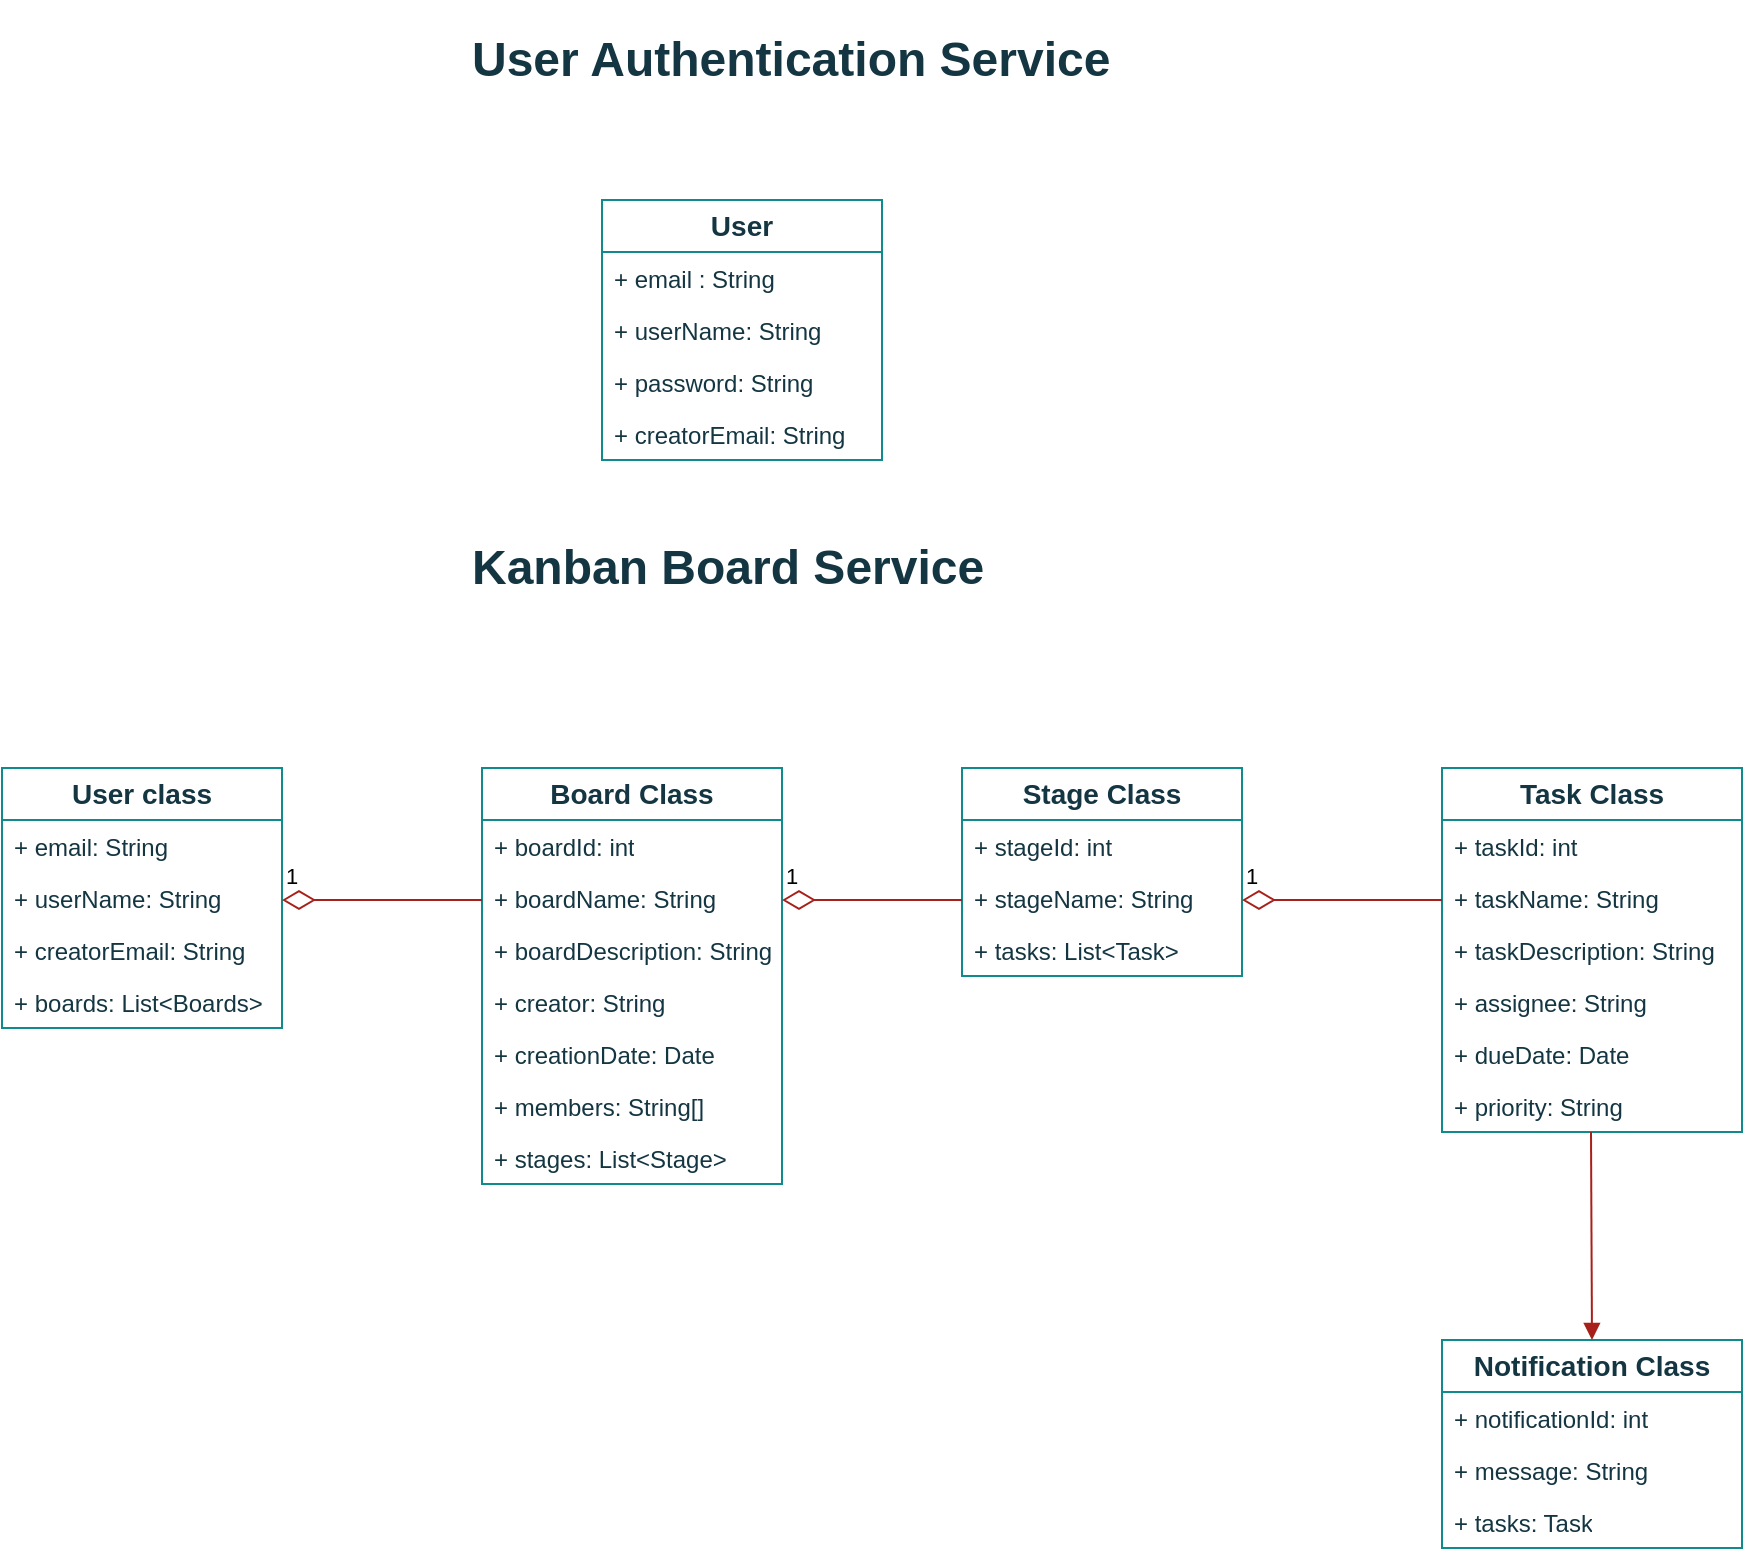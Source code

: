 <mxfile version="22.1.4" type="device">
  <diagram name="Page-1" id="_7dBhNlxYzEtFigFRGbq">
    <mxGraphModel dx="1050" dy="1666" grid="1" gridSize="10" guides="1" tooltips="1" connect="1" arrows="1" fold="1" page="1" pageScale="1" pageWidth="850" pageHeight="1100" math="0" shadow="0">
      <root>
        <mxCell id="0" />
        <mxCell id="1" parent="0" />
        <mxCell id="tVpdlGVR8377SFrQxfVK-15" value="&lt;b&gt;&lt;font style=&quot;font-size: 14px;&quot;&gt;User&lt;/font&gt;&lt;/b&gt;" style="swimlane;fontStyle=0;childLayout=stackLayout;horizontal=1;startSize=26;fillColor=none;horizontalStack=0;resizeParent=1;resizeParentMax=0;resizeLast=0;collapsible=1;marginBottom=0;whiteSpace=wrap;html=1;labelBackgroundColor=none;strokeColor=#0F8B8D;fontColor=#143642;" parent="1" vertex="1">
          <mxGeometry x="370" y="30" width="140" height="130" as="geometry" />
        </mxCell>
        <mxCell id="tVpdlGVR8377SFrQxfVK-16" value="+ email : String" style="text;strokeColor=none;fillColor=none;align=left;verticalAlign=top;spacingLeft=4;spacingRight=4;overflow=hidden;rotatable=0;points=[[0,0.5],[1,0.5]];portConstraint=eastwest;whiteSpace=wrap;html=1;labelBackgroundColor=none;fontColor=#143642;" parent="tVpdlGVR8377SFrQxfVK-15" vertex="1">
          <mxGeometry y="26" width="140" height="26" as="geometry" />
        </mxCell>
        <mxCell id="tVpdlGVR8377SFrQxfVK-17" value="+ userName: String" style="text;strokeColor=none;fillColor=none;align=left;verticalAlign=top;spacingLeft=4;spacingRight=4;overflow=hidden;rotatable=0;points=[[0,0.5],[1,0.5]];portConstraint=eastwest;whiteSpace=wrap;html=1;labelBackgroundColor=none;fontColor=#143642;" parent="tVpdlGVR8377SFrQxfVK-15" vertex="1">
          <mxGeometry y="52" width="140" height="26" as="geometry" />
        </mxCell>
        <mxCell id="tVpdlGVR8377SFrQxfVK-18" value="+ password: String" style="text;strokeColor=none;fillColor=none;align=left;verticalAlign=top;spacingLeft=4;spacingRight=4;overflow=hidden;rotatable=0;points=[[0,0.5],[1,0.5]];portConstraint=eastwest;whiteSpace=wrap;html=1;labelBackgroundColor=none;fontColor=#143642;" parent="tVpdlGVR8377SFrQxfVK-15" vertex="1">
          <mxGeometry y="78" width="140" height="26" as="geometry" />
        </mxCell>
        <mxCell id="9QoKeWkVc2fQ6D4sk_Di-1" value="+ creatorEmail: String" style="text;strokeColor=none;fillColor=none;align=left;verticalAlign=top;spacingLeft=4;spacingRight=4;overflow=hidden;rotatable=0;points=[[0,0.5],[1,0.5]];portConstraint=eastwest;whiteSpace=wrap;html=1;labelBackgroundColor=none;fontColor=#143642;" vertex="1" parent="tVpdlGVR8377SFrQxfVK-15">
          <mxGeometry y="104" width="140" height="26" as="geometry" />
        </mxCell>
        <mxCell id="tVpdlGVR8377SFrQxfVK-21" value="&lt;b&gt;&lt;font style=&quot;font-size: 14px;&quot;&gt;User class&lt;/font&gt;&lt;/b&gt;" style="swimlane;fontStyle=0;childLayout=stackLayout;horizontal=1;startSize=26;fillColor=none;horizontalStack=0;resizeParent=1;resizeParentMax=0;resizeLast=0;collapsible=1;marginBottom=0;whiteSpace=wrap;html=1;labelBackgroundColor=none;strokeColor=#0F8B8D;fontColor=#143642;" parent="1" vertex="1">
          <mxGeometry x="70" y="314" width="140" height="130" as="geometry">
            <mxRectangle x="70" y="314" width="100" height="30" as="alternateBounds" />
          </mxGeometry>
        </mxCell>
        <mxCell id="tVpdlGVR8377SFrQxfVK-22" value="+ email: String" style="text;strokeColor=none;fillColor=none;align=left;verticalAlign=top;spacingLeft=4;spacingRight=4;overflow=hidden;rotatable=0;points=[[0,0.5],[1,0.5]];portConstraint=eastwest;whiteSpace=wrap;html=1;labelBackgroundColor=none;fontColor=#143642;" parent="tVpdlGVR8377SFrQxfVK-21" vertex="1">
          <mxGeometry y="26" width="140" height="26" as="geometry" />
        </mxCell>
        <mxCell id="tVpdlGVR8377SFrQxfVK-23" value="+ userName: String" style="text;strokeColor=none;fillColor=none;align=left;verticalAlign=top;spacingLeft=4;spacingRight=4;overflow=hidden;rotatable=0;points=[[0,0.5],[1,0.5]];portConstraint=eastwest;whiteSpace=wrap;html=1;labelBackgroundColor=none;fontColor=#143642;" parent="tVpdlGVR8377SFrQxfVK-21" vertex="1">
          <mxGeometry y="52" width="140" height="26" as="geometry" />
        </mxCell>
        <mxCell id="tVpdlGVR8377SFrQxfVK-24" value="+ creatorEmail: String" style="text;strokeColor=none;fillColor=none;align=left;verticalAlign=top;spacingLeft=4;spacingRight=4;overflow=hidden;rotatable=0;points=[[0,0.5],[1,0.5]];portConstraint=eastwest;whiteSpace=wrap;html=1;labelBackgroundColor=none;fontColor=#143642;" parent="tVpdlGVR8377SFrQxfVK-21" vertex="1">
          <mxGeometry y="78" width="140" height="26" as="geometry" />
        </mxCell>
        <mxCell id="9QoKeWkVc2fQ6D4sk_Di-2" value="+ boards: List&amp;lt;Boards&amp;gt;" style="text;strokeColor=none;fillColor=none;align=left;verticalAlign=top;spacingLeft=4;spacingRight=4;overflow=hidden;rotatable=0;points=[[0,0.5],[1,0.5]];portConstraint=eastwest;whiteSpace=wrap;html=1;labelBackgroundColor=none;fontColor=#143642;" vertex="1" parent="tVpdlGVR8377SFrQxfVK-21">
          <mxGeometry y="104" width="140" height="26" as="geometry" />
        </mxCell>
        <mxCell id="tVpdlGVR8377SFrQxfVK-26" value="&lt;h1&gt;Kanban Board Service&lt;/h1&gt;" style="text;html=1;strokeColor=none;fillColor=none;spacing=5;spacingTop=-20;whiteSpace=wrap;overflow=hidden;rounded=0;labelBackgroundColor=none;fontColor=#143642;" parent="1" vertex="1">
          <mxGeometry x="300" y="194" width="300" height="120" as="geometry" />
        </mxCell>
        <mxCell id="tVpdlGVR8377SFrQxfVK-28" value="&lt;h1&gt;User Authentication Service&lt;/h1&gt;" style="text;html=1;strokeColor=none;fillColor=none;spacing=5;spacingTop=-20;whiteSpace=wrap;overflow=hidden;rounded=0;labelBackgroundColor=none;fontColor=#143642;" parent="1" vertex="1">
          <mxGeometry x="300" y="-60" width="340" height="70" as="geometry" />
        </mxCell>
        <mxCell id="tVpdlGVR8377SFrQxfVK-29" value="&lt;b&gt;&lt;font style=&quot;font-size: 14px;&quot;&gt;Board Class&lt;/font&gt;&lt;/b&gt;" style="swimlane;fontStyle=0;childLayout=stackLayout;horizontal=1;startSize=26;fillColor=none;horizontalStack=0;resizeParent=1;resizeParentMax=0;resizeLast=0;collapsible=1;marginBottom=0;whiteSpace=wrap;html=1;labelBackgroundColor=none;strokeColor=#0F8B8D;fontColor=#143642;" parent="1" vertex="1">
          <mxGeometry x="310" y="314" width="150" height="208" as="geometry">
            <mxRectangle x="320" y="314" width="110" height="30" as="alternateBounds" />
          </mxGeometry>
        </mxCell>
        <mxCell id="tVpdlGVR8377SFrQxfVK-30" value="+ boardId: int" style="text;strokeColor=none;fillColor=none;align=left;verticalAlign=top;spacingLeft=4;spacingRight=4;overflow=hidden;rotatable=0;points=[[0,0.5],[1,0.5]];portConstraint=eastwest;whiteSpace=wrap;html=1;labelBackgroundColor=none;fontColor=#143642;" parent="tVpdlGVR8377SFrQxfVK-29" vertex="1">
          <mxGeometry y="26" width="150" height="26" as="geometry" />
        </mxCell>
        <mxCell id="tVpdlGVR8377SFrQxfVK-31" value="+ boardName: String" style="text;strokeColor=none;fillColor=none;align=left;verticalAlign=top;spacingLeft=4;spacingRight=4;overflow=hidden;rotatable=0;points=[[0,0.5],[1,0.5]];portConstraint=eastwest;whiteSpace=wrap;html=1;labelBackgroundColor=none;fontColor=#143642;" parent="tVpdlGVR8377SFrQxfVK-29" vertex="1">
          <mxGeometry y="52" width="150" height="26" as="geometry" />
        </mxCell>
        <mxCell id="tVpdlGVR8377SFrQxfVK-32" value="+ boardDescription: String" style="text;strokeColor=none;fillColor=none;align=left;verticalAlign=top;spacingLeft=4;spacingRight=4;overflow=hidden;rotatable=0;points=[[0,0.5],[1,0.5]];portConstraint=eastwest;whiteSpace=wrap;html=1;labelBackgroundColor=none;fontColor=#143642;" parent="tVpdlGVR8377SFrQxfVK-29" vertex="1">
          <mxGeometry y="78" width="150" height="26" as="geometry" />
        </mxCell>
        <mxCell id="tVpdlGVR8377SFrQxfVK-33" value="+ creator: String" style="text;strokeColor=none;fillColor=none;align=left;verticalAlign=top;spacingLeft=4;spacingRight=4;overflow=hidden;rotatable=0;points=[[0,0.5],[1,0.5]];portConstraint=eastwest;whiteSpace=wrap;html=1;labelBackgroundColor=none;fontColor=#143642;" parent="tVpdlGVR8377SFrQxfVK-29" vertex="1">
          <mxGeometry y="104" width="150" height="26" as="geometry" />
        </mxCell>
        <mxCell id="tVpdlGVR8377SFrQxfVK-36" value="+ creationDate: Date" style="text;strokeColor=none;fillColor=none;align=left;verticalAlign=top;spacingLeft=4;spacingRight=4;overflow=hidden;rotatable=0;points=[[0,0.5],[1,0.5]];portConstraint=eastwest;whiteSpace=wrap;html=1;labelBackgroundColor=none;fontColor=#143642;" parent="tVpdlGVR8377SFrQxfVK-29" vertex="1">
          <mxGeometry y="130" width="150" height="26" as="geometry" />
        </mxCell>
        <mxCell id="tVpdlGVR8377SFrQxfVK-38" value="+ members: String[]" style="text;strokeColor=none;fillColor=none;align=left;verticalAlign=top;spacingLeft=4;spacingRight=4;overflow=hidden;rotatable=0;points=[[0,0.5],[1,0.5]];portConstraint=eastwest;whiteSpace=wrap;html=1;labelBackgroundColor=none;fontColor=#143642;" parent="tVpdlGVR8377SFrQxfVK-29" vertex="1">
          <mxGeometry y="156" width="150" height="26" as="geometry" />
        </mxCell>
        <mxCell id="tVpdlGVR8377SFrQxfVK-37" value="+ stages: List&amp;lt;Stage&amp;gt;" style="text;strokeColor=none;fillColor=none;align=left;verticalAlign=top;spacingLeft=4;spacingRight=4;overflow=hidden;rotatable=0;points=[[0,0.5],[1,0.5]];portConstraint=eastwest;whiteSpace=wrap;html=1;labelBackgroundColor=none;fontColor=#143642;" parent="tVpdlGVR8377SFrQxfVK-29" vertex="1">
          <mxGeometry y="182" width="150" height="26" as="geometry" />
        </mxCell>
        <mxCell id="tVpdlGVR8377SFrQxfVK-39" value="&lt;b&gt;&lt;font style=&quot;font-size: 14px;&quot;&gt;Stage Class&lt;/font&gt;&lt;/b&gt;" style="swimlane;fontStyle=0;childLayout=stackLayout;horizontal=1;startSize=26;fillColor=none;horizontalStack=0;resizeParent=1;resizeParentMax=0;resizeLast=0;collapsible=1;marginBottom=0;whiteSpace=wrap;html=1;labelBackgroundColor=none;strokeColor=#0F8B8D;fontColor=#143642;" parent="1" vertex="1">
          <mxGeometry x="550" y="314" width="140" height="104" as="geometry" />
        </mxCell>
        <mxCell id="tVpdlGVR8377SFrQxfVK-40" value="+ stageId: int" style="text;strokeColor=none;fillColor=none;align=left;verticalAlign=top;spacingLeft=4;spacingRight=4;overflow=hidden;rotatable=0;points=[[0,0.5],[1,0.5]];portConstraint=eastwest;whiteSpace=wrap;html=1;labelBackgroundColor=none;fontColor=#143642;" parent="tVpdlGVR8377SFrQxfVK-39" vertex="1">
          <mxGeometry y="26" width="140" height="26" as="geometry" />
        </mxCell>
        <mxCell id="tVpdlGVR8377SFrQxfVK-41" value="+ stageName: String" style="text;strokeColor=none;fillColor=none;align=left;verticalAlign=top;spacingLeft=4;spacingRight=4;overflow=hidden;rotatable=0;points=[[0,0.5],[1,0.5]];portConstraint=eastwest;whiteSpace=wrap;html=1;labelBackgroundColor=none;fontColor=#143642;" parent="tVpdlGVR8377SFrQxfVK-39" vertex="1">
          <mxGeometry y="52" width="140" height="26" as="geometry" />
        </mxCell>
        <mxCell id="tVpdlGVR8377SFrQxfVK-42" value="+ tasks: List&amp;lt;Task&amp;gt;" style="text;strokeColor=none;fillColor=none;align=left;verticalAlign=top;spacingLeft=4;spacingRight=4;overflow=hidden;rotatable=0;points=[[0,0.5],[1,0.5]];portConstraint=eastwest;whiteSpace=wrap;html=1;labelBackgroundColor=none;fontColor=#143642;" parent="tVpdlGVR8377SFrQxfVK-39" vertex="1">
          <mxGeometry y="78" width="140" height="26" as="geometry" />
        </mxCell>
        <mxCell id="tVpdlGVR8377SFrQxfVK-43" value="&lt;b&gt;&lt;font style=&quot;font-size: 14px;&quot;&gt;Task Class&lt;/font&gt;&lt;/b&gt;" style="swimlane;fontStyle=0;childLayout=stackLayout;horizontal=1;startSize=26;fillColor=none;horizontalStack=0;resizeParent=1;resizeParentMax=0;resizeLast=0;collapsible=1;marginBottom=0;whiteSpace=wrap;html=1;labelBackgroundColor=none;strokeColor=#0F8B8D;fontColor=#143642;" parent="1" vertex="1">
          <mxGeometry x="790" y="314" width="150" height="182" as="geometry">
            <mxRectangle x="320" y="314" width="110" height="30" as="alternateBounds" />
          </mxGeometry>
        </mxCell>
        <mxCell id="tVpdlGVR8377SFrQxfVK-44" value="+ taskId: int" style="text;strokeColor=none;fillColor=none;align=left;verticalAlign=top;spacingLeft=4;spacingRight=4;overflow=hidden;rotatable=0;points=[[0,0.5],[1,0.5]];portConstraint=eastwest;whiteSpace=wrap;html=1;labelBackgroundColor=none;fontColor=#143642;" parent="tVpdlGVR8377SFrQxfVK-43" vertex="1">
          <mxGeometry y="26" width="150" height="26" as="geometry" />
        </mxCell>
        <mxCell id="tVpdlGVR8377SFrQxfVK-45" value="+ taskName: String" style="text;strokeColor=none;fillColor=none;align=left;verticalAlign=top;spacingLeft=4;spacingRight=4;overflow=hidden;rotatable=0;points=[[0,0.5],[1,0.5]];portConstraint=eastwest;whiteSpace=wrap;html=1;labelBackgroundColor=none;fontColor=#143642;" parent="tVpdlGVR8377SFrQxfVK-43" vertex="1">
          <mxGeometry y="52" width="150" height="26" as="geometry" />
        </mxCell>
        <mxCell id="tVpdlGVR8377SFrQxfVK-46" value="+ taskDescription: String" style="text;strokeColor=none;fillColor=none;align=left;verticalAlign=top;spacingLeft=4;spacingRight=4;overflow=hidden;rotatable=0;points=[[0,0.5],[1,0.5]];portConstraint=eastwest;whiteSpace=wrap;html=1;labelBackgroundColor=none;fontColor=#143642;" parent="tVpdlGVR8377SFrQxfVK-43" vertex="1">
          <mxGeometry y="78" width="150" height="26" as="geometry" />
        </mxCell>
        <mxCell id="tVpdlGVR8377SFrQxfVK-47" value="+ assignee: String" style="text;strokeColor=none;fillColor=none;align=left;verticalAlign=top;spacingLeft=4;spacingRight=4;overflow=hidden;rotatable=0;points=[[0,0.5],[1,0.5]];portConstraint=eastwest;whiteSpace=wrap;html=1;labelBackgroundColor=none;fontColor=#143642;" parent="tVpdlGVR8377SFrQxfVK-43" vertex="1">
          <mxGeometry y="104" width="150" height="26" as="geometry" />
        </mxCell>
        <mxCell id="tVpdlGVR8377SFrQxfVK-48" value="+ dueDate: Date" style="text;strokeColor=none;fillColor=none;align=left;verticalAlign=top;spacingLeft=4;spacingRight=4;overflow=hidden;rotatable=0;points=[[0,0.5],[1,0.5]];portConstraint=eastwest;whiteSpace=wrap;html=1;labelBackgroundColor=none;fontColor=#143642;" parent="tVpdlGVR8377SFrQxfVK-43" vertex="1">
          <mxGeometry y="130" width="150" height="26" as="geometry" />
        </mxCell>
        <mxCell id="tVpdlGVR8377SFrQxfVK-49" value="+ priority: String" style="text;strokeColor=none;fillColor=none;align=left;verticalAlign=top;spacingLeft=4;spacingRight=4;overflow=hidden;rotatable=0;points=[[0,0.5],[1,0.5]];portConstraint=eastwest;whiteSpace=wrap;html=1;labelBackgroundColor=none;fontColor=#143642;" parent="tVpdlGVR8377SFrQxfVK-43" vertex="1">
          <mxGeometry y="156" width="150" height="26" as="geometry" />
        </mxCell>
        <mxCell id="tVpdlGVR8377SFrQxfVK-51" value="&lt;b&gt;&lt;font style=&quot;font-size: 14px;&quot;&gt;Notification Class&lt;/font&gt;&lt;/b&gt;" style="swimlane;fontStyle=0;childLayout=stackLayout;horizontal=1;startSize=26;fillColor=none;horizontalStack=0;resizeParent=1;resizeParentMax=0;resizeLast=0;collapsible=1;marginBottom=0;whiteSpace=wrap;html=1;labelBackgroundColor=none;strokeColor=#0F8B8D;fontColor=#143642;" parent="1" vertex="1">
          <mxGeometry x="790" y="600" width="150" height="104" as="geometry" />
        </mxCell>
        <mxCell id="tVpdlGVR8377SFrQxfVK-52" value="+ notificationId: int" style="text;strokeColor=none;fillColor=none;align=left;verticalAlign=top;spacingLeft=4;spacingRight=4;overflow=hidden;rotatable=0;points=[[0,0.5],[1,0.5]];portConstraint=eastwest;whiteSpace=wrap;html=1;labelBackgroundColor=none;fontColor=#143642;" parent="tVpdlGVR8377SFrQxfVK-51" vertex="1">
          <mxGeometry y="26" width="150" height="26" as="geometry" />
        </mxCell>
        <mxCell id="tVpdlGVR8377SFrQxfVK-53" value="+ message: String" style="text;strokeColor=none;fillColor=none;align=left;verticalAlign=top;spacingLeft=4;spacingRight=4;overflow=hidden;rotatable=0;points=[[0,0.5],[1,0.5]];portConstraint=eastwest;whiteSpace=wrap;html=1;labelBackgroundColor=none;fontColor=#143642;" parent="tVpdlGVR8377SFrQxfVK-51" vertex="1">
          <mxGeometry y="52" width="150" height="26" as="geometry" />
        </mxCell>
        <mxCell id="tVpdlGVR8377SFrQxfVK-54" value="+ tasks: Task" style="text;strokeColor=none;fillColor=none;align=left;verticalAlign=top;spacingLeft=4;spacingRight=4;overflow=hidden;rotatable=0;points=[[0,0.5],[1,0.5]];portConstraint=eastwest;whiteSpace=wrap;html=1;labelBackgroundColor=none;fontColor=#143642;" parent="tVpdlGVR8377SFrQxfVK-51" vertex="1">
          <mxGeometry y="78" width="150" height="26" as="geometry" />
        </mxCell>
        <mxCell id="tVpdlGVR8377SFrQxfVK-55" value="1" style="endArrow=none;html=1;endSize=12;startArrow=diamondThin;startSize=14;startFill=0;edgeStyle=orthogonalEdgeStyle;align=left;verticalAlign=bottom;rounded=0;endFill=0;labelBackgroundColor=none;strokeColor=#A8201A;fontColor=default;" parent="1" edge="1">
          <mxGeometry x="-1" y="3" relative="1" as="geometry">
            <mxPoint x="210" y="380" as="sourcePoint" />
            <mxPoint x="310" y="380" as="targetPoint" />
            <Array as="points">
              <mxPoint x="240" y="380" />
              <mxPoint x="240" y="380" />
            </Array>
          </mxGeometry>
        </mxCell>
        <mxCell id="tVpdlGVR8377SFrQxfVK-56" value="1" style="endArrow=none;html=1;endSize=12;startArrow=diamondThin;startSize=14;startFill=0;edgeStyle=orthogonalEdgeStyle;align=left;verticalAlign=bottom;rounded=0;endFill=0;labelBackgroundColor=none;strokeColor=#A8201A;fontColor=default;" parent="1" edge="1">
          <mxGeometry x="-1" y="3" relative="1" as="geometry">
            <mxPoint x="460" y="380" as="sourcePoint" />
            <mxPoint x="550" y="380" as="targetPoint" />
          </mxGeometry>
        </mxCell>
        <mxCell id="tVpdlGVR8377SFrQxfVK-58" value="1" style="endArrow=none;html=1;endSize=12;startArrow=diamondThin;startSize=14;startFill=0;edgeStyle=orthogonalEdgeStyle;align=left;verticalAlign=bottom;rounded=0;endFill=0;labelBackgroundColor=none;strokeColor=#A8201A;fontColor=default;" parent="1" edge="1">
          <mxGeometry x="-1" y="3" relative="1" as="geometry">
            <mxPoint x="690" y="380" as="sourcePoint" />
            <mxPoint x="790" y="380" as="targetPoint" />
          </mxGeometry>
        </mxCell>
        <mxCell id="tVpdlGVR8377SFrQxfVK-61" value="" style="html=1;verticalAlign=bottom;endArrow=block;curved=0;rounded=0;entryX=0.5;entryY=0;entryDx=0;entryDy=0;labelBackgroundColor=none;strokeColor=#A8201A;fontColor=default;" parent="1" target="tVpdlGVR8377SFrQxfVK-51" edge="1">
          <mxGeometry width="80" relative="1" as="geometry">
            <mxPoint x="864.5" y="496" as="sourcePoint" />
            <mxPoint x="864.5" y="586" as="targetPoint" />
          </mxGeometry>
        </mxCell>
      </root>
    </mxGraphModel>
  </diagram>
</mxfile>
